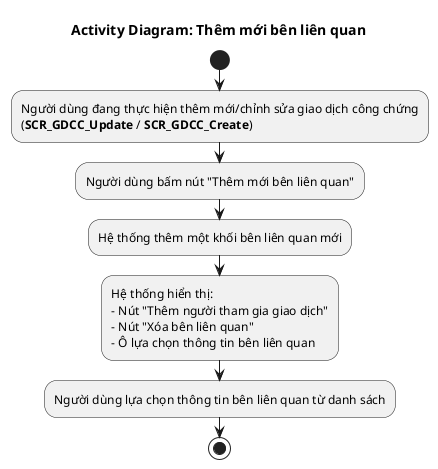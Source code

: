 @startuml AD_BLQ_Create
!pragma layout smetana
title Activity Diagram: Thêm mới bên liên quan

start
:Người dùng đang thực hiện thêm mới/chỉnh sửa giao dịch công chứng\n(**SCR_GDCC_Update** / **SCR_GDCC_Create**);
:Người dùng bấm nút "Thêm mới bên liên quan";
:Hệ thống thêm một khối bên liên quan mới;
:Hệ thống hiển thị:
- Nút "Thêm người tham gia giao dịch"
- Nút "Xóa bên liên quan"
- Ô lựa chọn thông tin bên liên quan;
:Người dùng lựa chọn thông tin bên liên quan từ danh sách;
stop
@enduml
